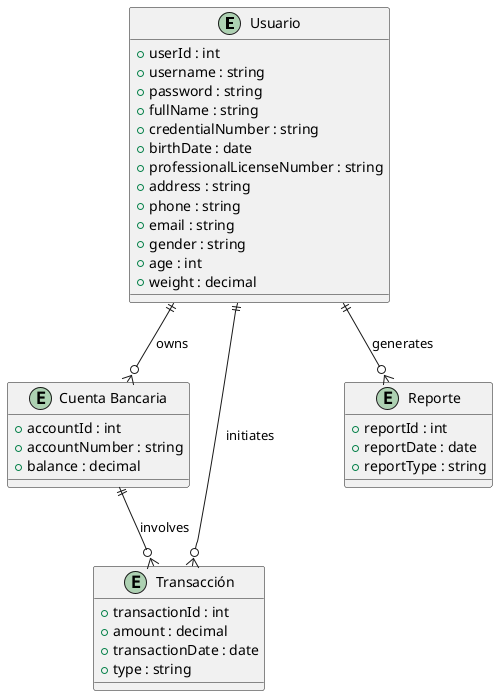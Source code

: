 
@startuml
entity "Usuario" as User {
    + userId : int
    + username : string
    + password : string
    + fullName : string
    + credentialNumber : string
    + birthDate : date
    + professionalLicenseNumber : string
    + address : string
    + phone : string
    + email : string
    + gender : string
    + age : int
    + weight : decimal
}

entity "Cuenta Bancaria" as BankAccount {
    + accountId : int
    + accountNumber : string
    + balance : decimal
}

entity "Transacción" as Transaction {
    + transactionId : int
    + amount : decimal
    + transactionDate : date
    + type : string
}

entity "Reporte" as Report {
    + reportId : int
    + reportDate : date
    + reportType : string
}

User ||--o{ BankAccount : owns
User ||--o{ Transaction : initiates
BankAccount ||--o{ Transaction : involves
User ||--o{ Report : generates

@enduml
